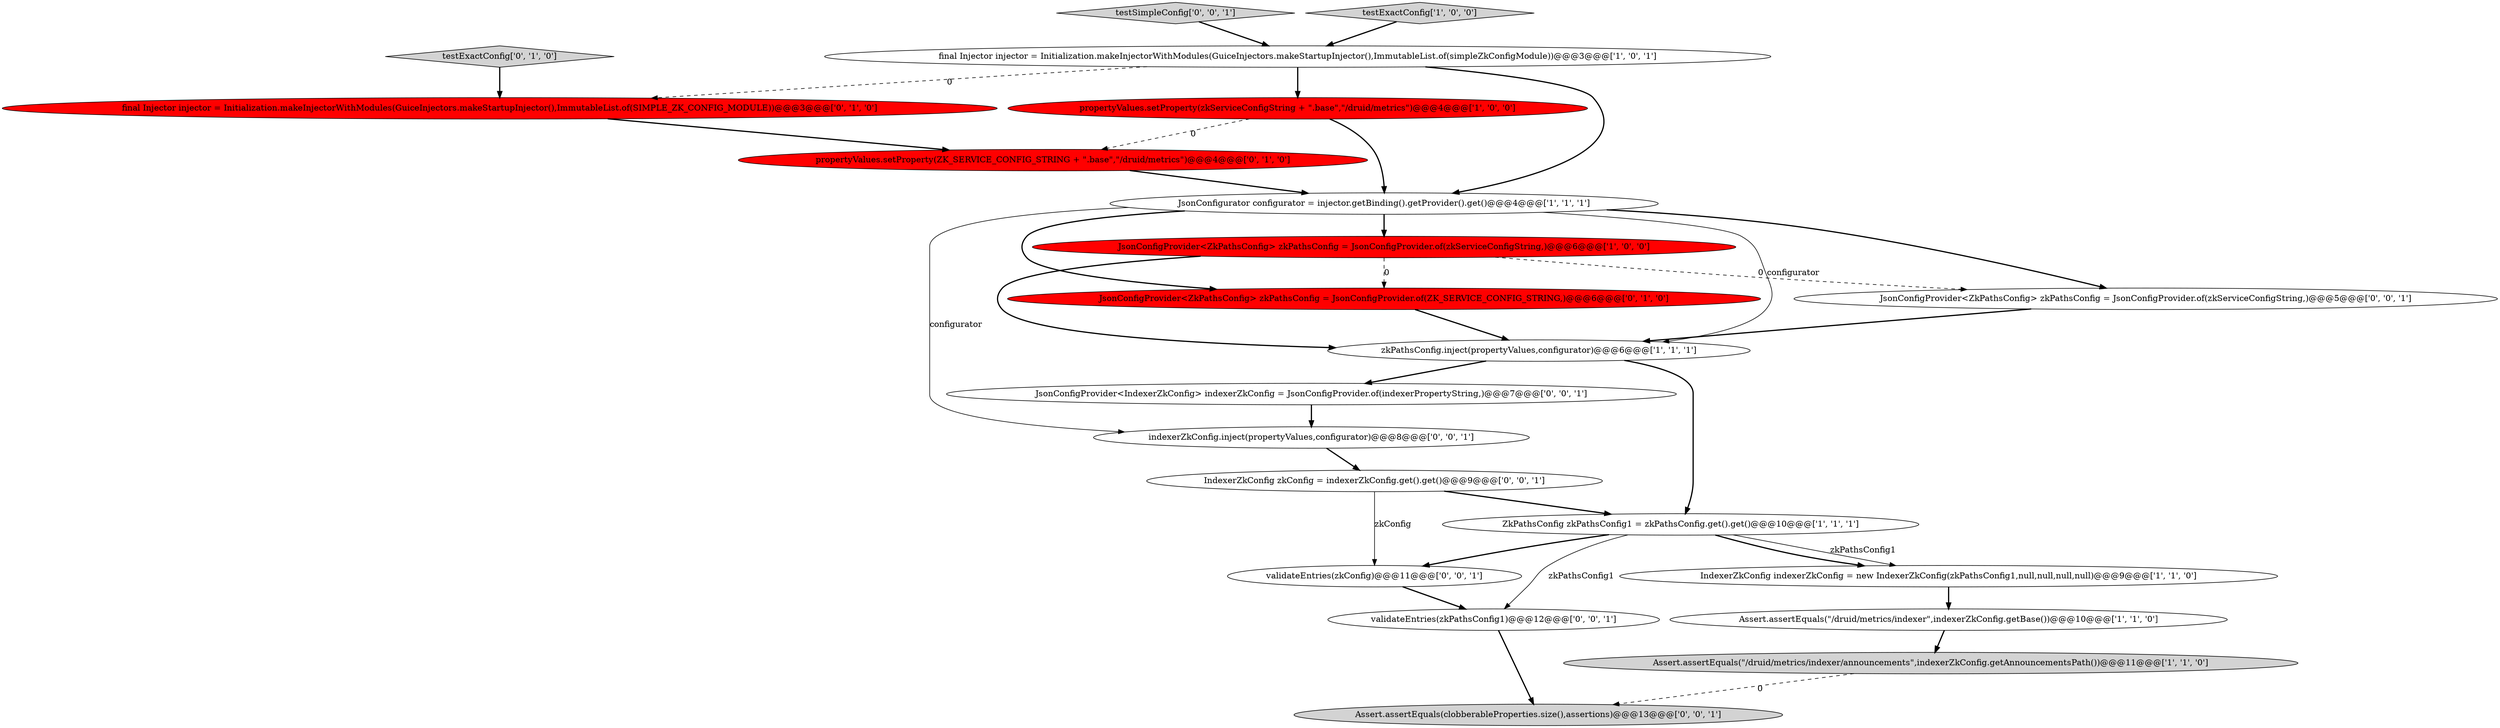 digraph {
21 [style = filled, label = "IndexerZkConfig zkConfig = indexerZkConfig.get().get()@@@9@@@['0', '0', '1']", fillcolor = white, shape = ellipse image = "AAA0AAABBB3BBB"];
3 [style = filled, label = "propertyValues.setProperty(zkServiceConfigString + \".base\",\"/druid/metrics\")@@@4@@@['1', '0', '0']", fillcolor = red, shape = ellipse image = "AAA1AAABBB1BBB"];
16 [style = filled, label = "Assert.assertEquals(clobberableProperties.size(),assertions)@@@13@@@['0', '0', '1']", fillcolor = lightgray, shape = ellipse image = "AAA0AAABBB3BBB"];
20 [style = filled, label = "testSimpleConfig['0', '0', '1']", fillcolor = lightgray, shape = diamond image = "AAA0AAABBB3BBB"];
6 [style = filled, label = "ZkPathsConfig zkPathsConfig1 = zkPathsConfig.get().get()@@@10@@@['1', '1', '1']", fillcolor = white, shape = ellipse image = "AAA0AAABBB1BBB"];
4 [style = filled, label = "testExactConfig['1', '0', '0']", fillcolor = lightgray, shape = diamond image = "AAA0AAABBB1BBB"];
15 [style = filled, label = "validateEntries(zkConfig)@@@11@@@['0', '0', '1']", fillcolor = white, shape = ellipse image = "AAA0AAABBB3BBB"];
19 [style = filled, label = "validateEntries(zkPathsConfig1)@@@12@@@['0', '0', '1']", fillcolor = white, shape = ellipse image = "AAA0AAABBB3BBB"];
5 [style = filled, label = "zkPathsConfig.inject(propertyValues,configurator)@@@6@@@['1', '1', '1']", fillcolor = white, shape = ellipse image = "AAA0AAABBB1BBB"];
18 [style = filled, label = "indexerZkConfig.inject(propertyValues,configurator)@@@8@@@['0', '0', '1']", fillcolor = white, shape = ellipse image = "AAA0AAABBB3BBB"];
12 [style = filled, label = "testExactConfig['0', '1', '0']", fillcolor = lightgray, shape = diamond image = "AAA0AAABBB2BBB"];
2 [style = filled, label = "Assert.assertEquals(\"/druid/metrics/indexer\",indexerZkConfig.getBase())@@@10@@@['1', '1', '0']", fillcolor = white, shape = ellipse image = "AAA0AAABBB1BBB"];
17 [style = filled, label = "JsonConfigProvider<IndexerZkConfig> indexerZkConfig = JsonConfigProvider.of(indexerPropertyString,)@@@7@@@['0', '0', '1']", fillcolor = white, shape = ellipse image = "AAA0AAABBB3BBB"];
7 [style = filled, label = "final Injector injector = Initialization.makeInjectorWithModules(GuiceInjectors.makeStartupInjector(),ImmutableList.of(simpleZkConfigModule))@@@3@@@['1', '0', '1']", fillcolor = white, shape = ellipse image = "AAA0AAABBB1BBB"];
9 [style = filled, label = "IndexerZkConfig indexerZkConfig = new IndexerZkConfig(zkPathsConfig1,null,null,null,null)@@@9@@@['1', '1', '0']", fillcolor = white, shape = ellipse image = "AAA0AAABBB1BBB"];
13 [style = filled, label = "final Injector injector = Initialization.makeInjectorWithModules(GuiceInjectors.makeStartupInjector(),ImmutableList.of(SIMPLE_ZK_CONFIG_MODULE))@@@3@@@['0', '1', '0']", fillcolor = red, shape = ellipse image = "AAA1AAABBB2BBB"];
1 [style = filled, label = "JsonConfigurator configurator = injector.getBinding().getProvider().get()@@@4@@@['1', '1', '1']", fillcolor = white, shape = ellipse image = "AAA0AAABBB1BBB"];
8 [style = filled, label = "JsonConfigProvider<ZkPathsConfig> zkPathsConfig = JsonConfigProvider.of(zkServiceConfigString,)@@@6@@@['1', '0', '0']", fillcolor = red, shape = ellipse image = "AAA1AAABBB1BBB"];
14 [style = filled, label = "JsonConfigProvider<ZkPathsConfig> zkPathsConfig = JsonConfigProvider.of(zkServiceConfigString,)@@@5@@@['0', '0', '1']", fillcolor = white, shape = ellipse image = "AAA0AAABBB3BBB"];
11 [style = filled, label = "propertyValues.setProperty(ZK_SERVICE_CONFIG_STRING + \".base\",\"/druid/metrics\")@@@4@@@['0', '1', '0']", fillcolor = red, shape = ellipse image = "AAA1AAABBB2BBB"];
0 [style = filled, label = "Assert.assertEquals(\"/druid/metrics/indexer/announcements\",indexerZkConfig.getAnnouncementsPath())@@@11@@@['1', '1', '0']", fillcolor = lightgray, shape = ellipse image = "AAA0AAABBB1BBB"];
10 [style = filled, label = "JsonConfigProvider<ZkPathsConfig> zkPathsConfig = JsonConfigProvider.of(ZK_SERVICE_CONFIG_STRING,)@@@6@@@['0', '1', '0']", fillcolor = red, shape = ellipse image = "AAA1AAABBB2BBB"];
1->18 [style = solid, label="configurator"];
21->15 [style = solid, label="zkConfig"];
7->1 [style = bold, label=""];
1->8 [style = bold, label=""];
8->10 [style = dashed, label="0"];
3->1 [style = bold, label=""];
21->6 [style = bold, label=""];
9->2 [style = bold, label=""];
11->1 [style = bold, label=""];
0->16 [style = dashed, label="0"];
8->14 [style = dashed, label="0"];
15->19 [style = bold, label=""];
5->17 [style = bold, label=""];
13->11 [style = bold, label=""];
6->19 [style = solid, label="zkPathsConfig1"];
4->7 [style = bold, label=""];
7->3 [style = bold, label=""];
6->15 [style = bold, label=""];
19->16 [style = bold, label=""];
12->13 [style = bold, label=""];
2->0 [style = bold, label=""];
10->5 [style = bold, label=""];
5->6 [style = bold, label=""];
8->5 [style = bold, label=""];
6->9 [style = solid, label="zkPathsConfig1"];
7->13 [style = dashed, label="0"];
1->14 [style = bold, label=""];
18->21 [style = bold, label=""];
6->9 [style = bold, label=""];
20->7 [style = bold, label=""];
1->10 [style = bold, label=""];
1->5 [style = solid, label="configurator"];
17->18 [style = bold, label=""];
3->11 [style = dashed, label="0"];
14->5 [style = bold, label=""];
}
